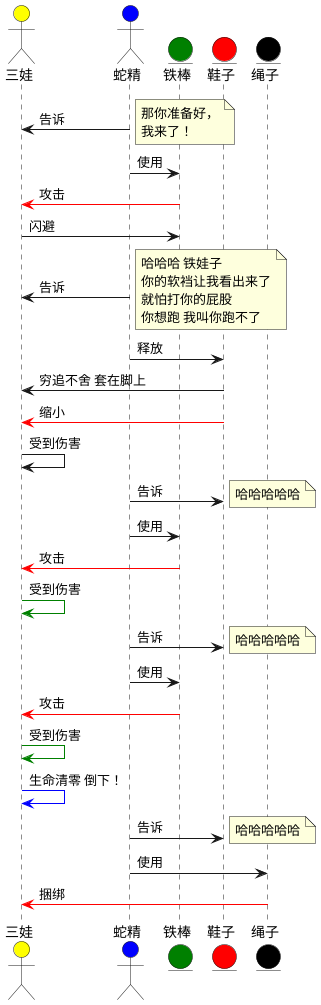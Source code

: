 @startuml timeline

actor 三娃 as boy3 #Yellow
actor 蛇精 as snake #Blue
entity 铁棒 as stick #Green
entity 鞋子 as shoe #Red
entity 绳子 as rope #Black

snake -> boy3:告诉
note right
    那你准备好，
    我来了！
end note

snake -> stick:使用
stick -[#Red]> boy3:攻击
boy3 -> stick:闪避
snake -> boy3:告诉
note right
    哈哈哈 铁娃子
    你的软裆让我看出来了
    就怕打你的屁股
    你想跑 我叫你跑不了
end note

snake -> shoe:释放
shoe -> boy3:穷追不舍 套在脚上
shoe -[#Red]> boy3:缩小
boy3 -> boy3:受到伤害
snake -> shoe:告诉
note right
    哈哈哈哈哈
end note
snake -> stick:使用
stick -[#Red]> boy3:攻击
boy3 -[#Green]> boy3:受到伤害
snake -> shoe:告诉
note right
    哈哈哈哈哈
end note
snake -> stick:使用
stick -[#Red]> boy3:攻击
boy3 -[#Green]> boy3:受到伤害
boy3 -[#Blue]> boy3: 生命清零 倒下！
snake -> shoe:告诉
note right
    哈哈哈哈哈
end note
snake -> rope: 使用
rope -[#Red]> boy3: 捆绑
@enduml